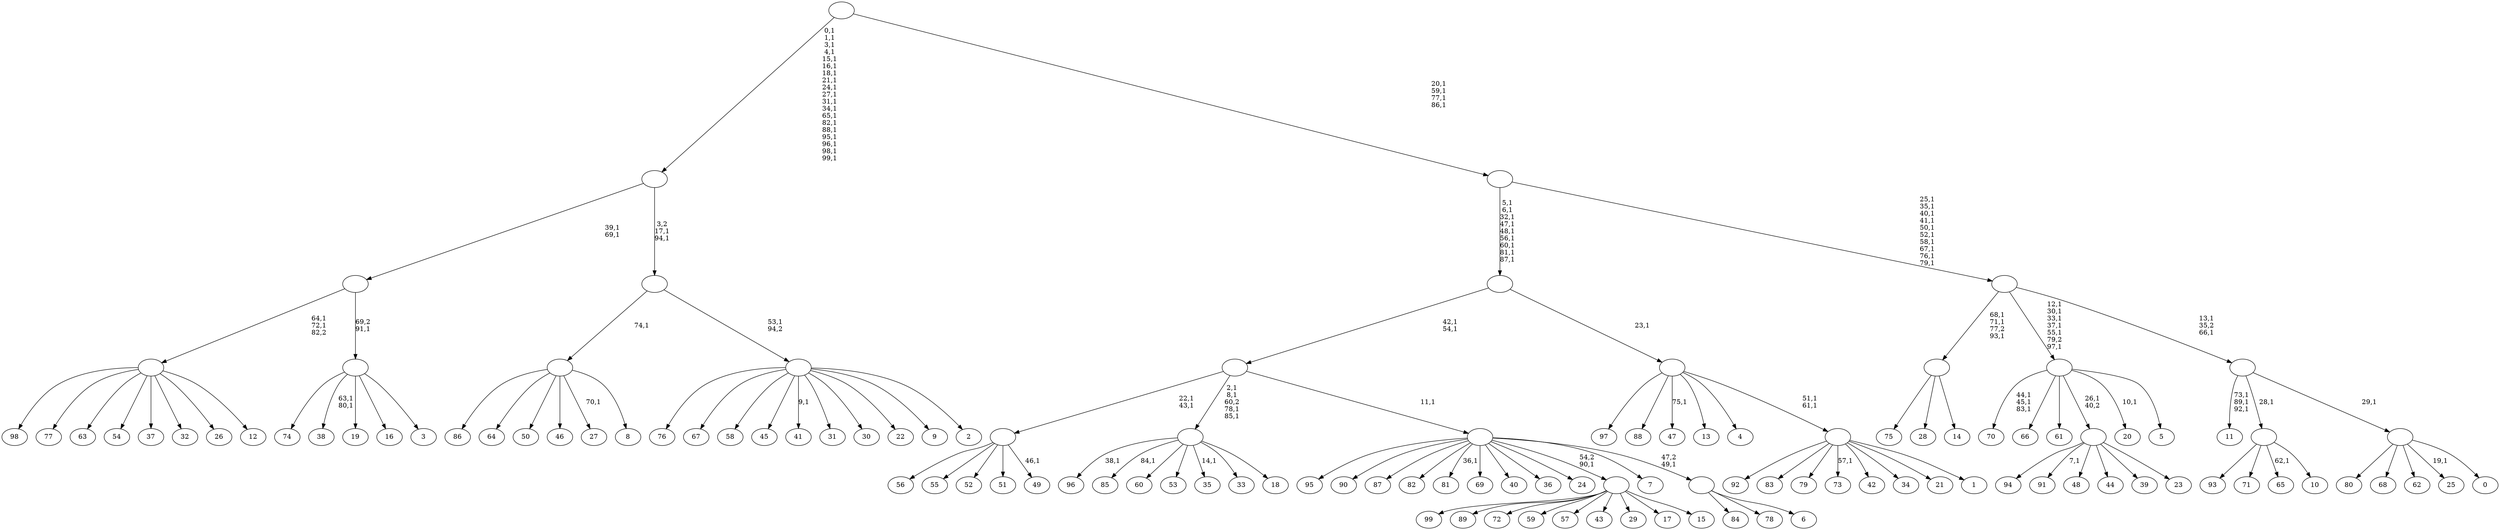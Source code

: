 digraph T {
	200 [label="99"]
	199 [label="98"]
	198 [label="97"]
	197 [label="96"]
	195 [label="95"]
	194 [label="94"]
	193 [label="93"]
	192 [label="92"]
	191 [label="91"]
	189 [label="90"]
	188 [label="89"]
	187 [label="88"]
	186 [label="87"]
	185 [label="86"]
	184 [label="85"]
	182 [label="84"]
	181 [label="83"]
	180 [label="82"]
	179 [label="81"]
	177 [label="80"]
	176 [label="79"]
	175 [label="78"]
	174 [label="77"]
	173 [label="76"]
	172 [label="75"]
	171 [label="74"]
	170 [label="73"]
	168 [label="72"]
	167 [label="71"]
	166 [label="70"]
	162 [label="69"]
	161 [label="68"]
	160 [label="67"]
	159 [label="66"]
	158 [label="65"]
	156 [label="64"]
	155 [label="63"]
	154 [label="62"]
	153 [label="61"]
	152 [label="60"]
	151 [label="59"]
	150 [label="58"]
	149 [label="57"]
	148 [label="56"]
	147 [label="55"]
	146 [label="54"]
	145 [label="53"]
	144 [label="52"]
	143 [label="51"]
	142 [label="50"]
	141 [label="49"]
	139 [label=""]
	137 [label="48"]
	136 [label="47"]
	134 [label="46"]
	133 [label="45"]
	132 [label="44"]
	131 [label="43"]
	130 [label="42"]
	129 [label="41"]
	127 [label="40"]
	126 [label="39"]
	125 [label="38"]
	122 [label="37"]
	121 [label="36"]
	120 [label="35"]
	118 [label="34"]
	117 [label="33"]
	116 [label="32"]
	115 [label="31"]
	114 [label="30"]
	113 [label="29"]
	112 [label="28"]
	111 [label="27"]
	109 [label="26"]
	108 [label="25"]
	106 [label="24"]
	105 [label="23"]
	104 [label=""]
	103 [label="22"]
	102 [label="21"]
	101 [label="20"]
	99 [label="19"]
	98 [label="18"]
	97 [label=""]
	93 [label="17"]
	92 [label="16"]
	91 [label="15"]
	90 [label=""]
	89 [label="14"]
	88 [label=""]
	85 [label="13"]
	84 [label="12"]
	83 [label=""]
	81 [label="11"]
	77 [label="10"]
	76 [label=""]
	75 [label="9"]
	74 [label="8"]
	73 [label=""]
	72 [label="7"]
	71 [label="6"]
	70 [label=""]
	69 [label=""]
	68 [label=""]
	66 [label="5"]
	65 [label=""]
	59 [label="4"]
	58 [label="3"]
	57 [label=""]
	56 [label=""]
	54 [label="2"]
	53 [label=""]
	52 [label=""]
	50 [label=""]
	31 [label="1"]
	30 [label=""]
	28 [label=""]
	27 [label=""]
	18 [label="0"]
	17 [label=""]
	16 [label=""]
	14 [label=""]
	4 [label=""]
	0 [label=""]
	139 -> 141 [label="46,1"]
	139 -> 148 [label=""]
	139 -> 147 [label=""]
	139 -> 144 [label=""]
	139 -> 143 [label=""]
	104 -> 191 [label="7,1"]
	104 -> 194 [label=""]
	104 -> 137 [label=""]
	104 -> 132 [label=""]
	104 -> 126 [label=""]
	104 -> 105 [label=""]
	97 -> 120 [label="14,1"]
	97 -> 184 [label="84,1"]
	97 -> 197 [label="38,1"]
	97 -> 152 [label=""]
	97 -> 145 [label=""]
	97 -> 117 [label=""]
	97 -> 98 [label=""]
	90 -> 200 [label=""]
	90 -> 188 [label=""]
	90 -> 168 [label=""]
	90 -> 151 [label=""]
	90 -> 149 [label=""]
	90 -> 131 [label=""]
	90 -> 113 [label=""]
	90 -> 93 [label=""]
	90 -> 91 [label=""]
	88 -> 172 [label=""]
	88 -> 112 [label=""]
	88 -> 89 [label=""]
	83 -> 199 [label=""]
	83 -> 174 [label=""]
	83 -> 155 [label=""]
	83 -> 146 [label=""]
	83 -> 122 [label=""]
	83 -> 116 [label=""]
	83 -> 109 [label=""]
	83 -> 84 [label=""]
	76 -> 158 [label="62,1"]
	76 -> 193 [label=""]
	76 -> 167 [label=""]
	76 -> 77 [label=""]
	73 -> 111 [label="70,1"]
	73 -> 185 [label=""]
	73 -> 156 [label=""]
	73 -> 142 [label=""]
	73 -> 134 [label=""]
	73 -> 74 [label=""]
	70 -> 182 [label=""]
	70 -> 175 [label=""]
	70 -> 71 [label=""]
	69 -> 179 [label="36,1"]
	69 -> 195 [label=""]
	69 -> 189 [label=""]
	69 -> 186 [label=""]
	69 -> 180 [label=""]
	69 -> 162 [label=""]
	69 -> 127 [label=""]
	69 -> 121 [label=""]
	69 -> 106 [label=""]
	69 -> 90 [label="54,2\n90,1"]
	69 -> 72 [label=""]
	69 -> 70 [label="47,2\n49,1"]
	68 -> 97 [label="2,1\n8,1\n60,2\n78,1\n85,1"]
	68 -> 139 [label="22,1\n43,1"]
	68 -> 69 [label="11,1"]
	65 -> 101 [label="10,1"]
	65 -> 166 [label="44,1\n45,1\n83,1"]
	65 -> 159 [label=""]
	65 -> 153 [label=""]
	65 -> 104 [label="26,1\n40,2"]
	65 -> 66 [label=""]
	57 -> 125 [label="63,1\n80,1"]
	57 -> 171 [label=""]
	57 -> 99 [label=""]
	57 -> 92 [label=""]
	57 -> 58 [label=""]
	56 -> 83 [label="64,1\n72,1\n82,2"]
	56 -> 57 [label="69,2\n91,1"]
	53 -> 129 [label="9,1"]
	53 -> 173 [label=""]
	53 -> 160 [label=""]
	53 -> 150 [label=""]
	53 -> 133 [label=""]
	53 -> 115 [label=""]
	53 -> 114 [label=""]
	53 -> 103 [label=""]
	53 -> 75 [label=""]
	53 -> 54 [label=""]
	52 -> 73 [label="74,1"]
	52 -> 53 [label="53,1\n94,2"]
	50 -> 52 [label="3,2\n17,1\n94,1"]
	50 -> 56 [label="39,1\n69,1"]
	30 -> 170 [label="57,1"]
	30 -> 192 [label=""]
	30 -> 181 [label=""]
	30 -> 176 [label=""]
	30 -> 130 [label=""]
	30 -> 118 [label=""]
	30 -> 102 [label=""]
	30 -> 31 [label=""]
	28 -> 30 [label="51,1\n61,1"]
	28 -> 136 [label="75,1"]
	28 -> 198 [label=""]
	28 -> 187 [label=""]
	28 -> 85 [label=""]
	28 -> 59 [label=""]
	27 -> 68 [label="42,1\n54,1"]
	27 -> 28 [label="23,1"]
	17 -> 108 [label="19,1"]
	17 -> 177 [label=""]
	17 -> 161 [label=""]
	17 -> 154 [label=""]
	17 -> 18 [label=""]
	16 -> 81 [label="73,1\n89,1\n92,1"]
	16 -> 76 [label="28,1"]
	16 -> 17 [label="29,1"]
	14 -> 16 [label="13,1\n35,2\n66,1"]
	14 -> 65 [label="12,1\n30,1\n33,1\n37,1\n55,1\n79,2\n97,1"]
	14 -> 88 [label="68,1\n71,1\n77,2\n93,1"]
	4 -> 14 [label="25,1\n35,1\n40,1\n41,1\n50,1\n52,1\n58,1\n67,1\n76,1\n79,1"]
	4 -> 27 [label="5,1\n6,1\n32,1\n47,1\n48,1\n56,1\n60,1\n81,1\n87,1"]
	0 -> 4 [label="20,1\n59,1\n77,1\n86,1"]
	0 -> 50 [label="0,1\n1,1\n3,1\n4,1\n15,1\n16,1\n18,1\n21,1\n24,1\n27,1\n31,1\n34,1\n65,1\n82,1\n88,1\n95,1\n96,1\n98,1\n99,1"]
}

